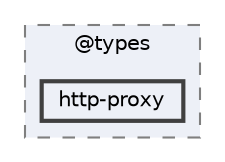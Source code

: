 digraph "pkiclassroomrescheduler/src/main/frontend/node_modules/@types/http-proxy"
{
 // LATEX_PDF_SIZE
  bgcolor="transparent";
  edge [fontname=Helvetica,fontsize=10,labelfontname=Helvetica,labelfontsize=10];
  node [fontname=Helvetica,fontsize=10,shape=box,height=0.2,width=0.4];
  compound=true
  subgraph clusterdir_4e994157bc6d0b5f80f6b9b3b1e8b410 {
    graph [ bgcolor="#edf0f7", pencolor="grey50", label="@types", fontname=Helvetica,fontsize=10 style="filled,dashed", URL="dir_4e994157bc6d0b5f80f6b9b3b1e8b410.html",tooltip=""]
  dir_1c9cfc9b9b61b24abbdcc3dbdaef2b9d [label="http-proxy", fillcolor="#edf0f7", color="grey25", style="filled,bold", URL="dir_1c9cfc9b9b61b24abbdcc3dbdaef2b9d.html",tooltip=""];
  }
}
